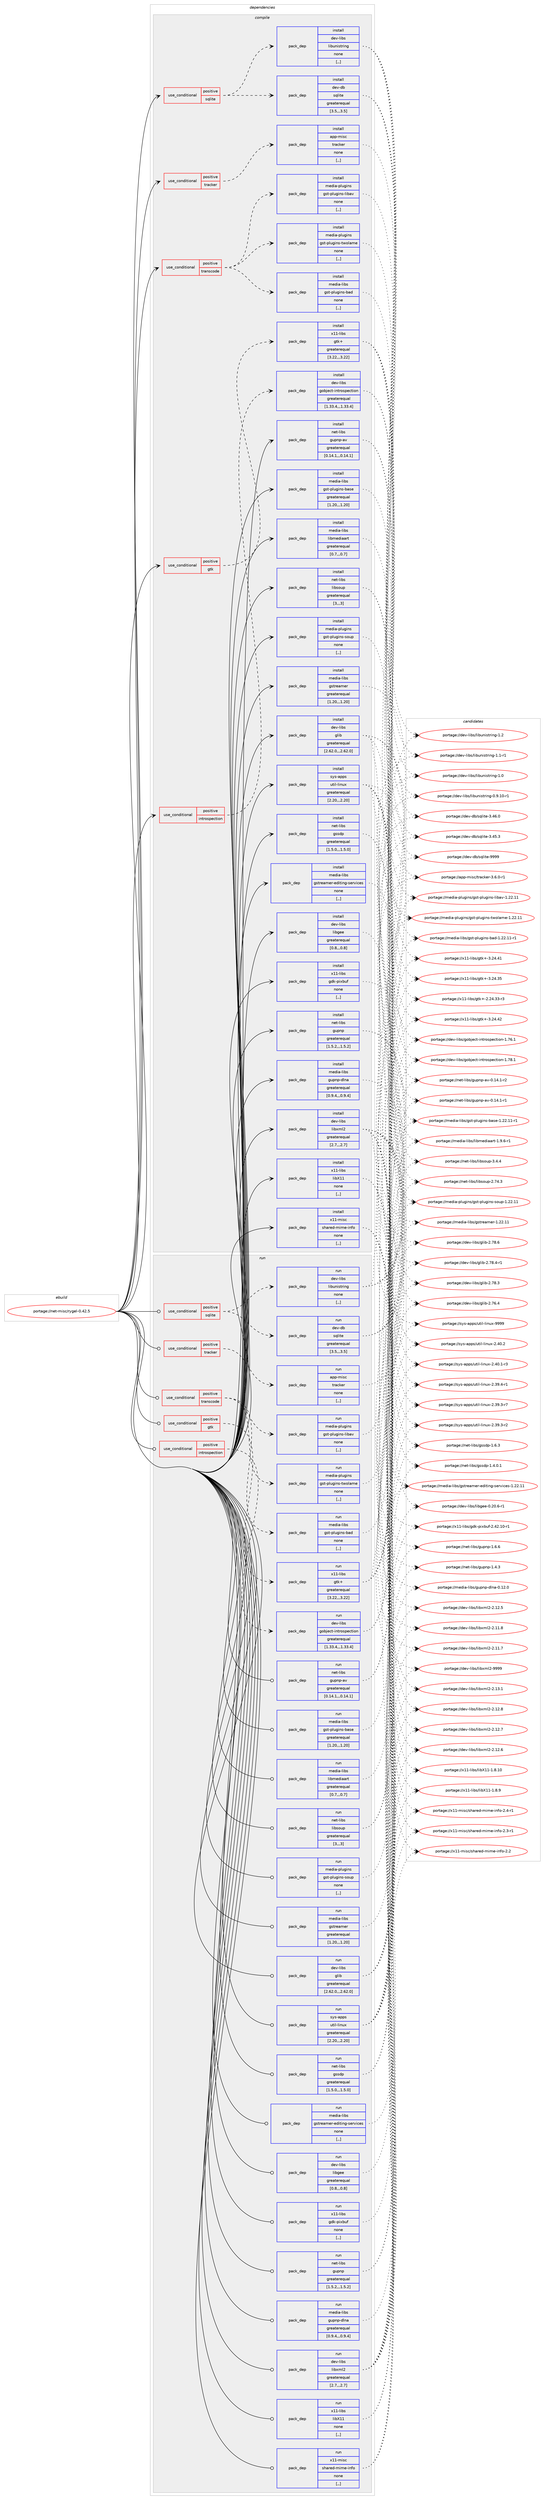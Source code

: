 digraph prolog {

# *************
# Graph options
# *************

newrank=true;
concentrate=true;
compound=true;
graph [rankdir=LR,fontname=Helvetica,fontsize=10,ranksep=1.5];#, ranksep=2.5, nodesep=0.2];
edge  [arrowhead=vee];
node  [fontname=Helvetica,fontsize=10];

# **********
# The ebuild
# **********

subgraph cluster_leftcol {
color=gray;
label=<<i>ebuild</i>>;
id [label="portage://net-misc/rygel-0.42.5", color=red, width=4, href="../net-misc/rygel-0.42.5.svg"];
}

# ****************
# The dependencies
# ****************

subgraph cluster_midcol {
color=gray;
label=<<i>dependencies</i>>;
subgraph cluster_compile {
fillcolor="#eeeeee";
style=filled;
label=<<i>compile</i>>;
subgraph cond98912 {
dependency375110 [label=<<TABLE BORDER="0" CELLBORDER="1" CELLSPACING="0" CELLPADDING="4"><TR><TD ROWSPAN="3" CELLPADDING="10">use_conditional</TD></TR><TR><TD>positive</TD></TR><TR><TD>gtk</TD></TR></TABLE>>, shape=none, color=red];
subgraph pack273506 {
dependency375111 [label=<<TABLE BORDER="0" CELLBORDER="1" CELLSPACING="0" CELLPADDING="4" WIDTH="220"><TR><TD ROWSPAN="6" CELLPADDING="30">pack_dep</TD></TR><TR><TD WIDTH="110">install</TD></TR><TR><TD>x11-libs</TD></TR><TR><TD>gtk+</TD></TR><TR><TD>greaterequal</TD></TR><TR><TD>[3.22,,,3.22]</TD></TR></TABLE>>, shape=none, color=blue];
}
dependency375110:e -> dependency375111:w [weight=20,style="dashed",arrowhead="vee"];
}
id:e -> dependency375110:w [weight=20,style="solid",arrowhead="vee"];
subgraph cond98913 {
dependency375112 [label=<<TABLE BORDER="0" CELLBORDER="1" CELLSPACING="0" CELLPADDING="4"><TR><TD ROWSPAN="3" CELLPADDING="10">use_conditional</TD></TR><TR><TD>positive</TD></TR><TR><TD>introspection</TD></TR></TABLE>>, shape=none, color=red];
subgraph pack273507 {
dependency375113 [label=<<TABLE BORDER="0" CELLBORDER="1" CELLSPACING="0" CELLPADDING="4" WIDTH="220"><TR><TD ROWSPAN="6" CELLPADDING="30">pack_dep</TD></TR><TR><TD WIDTH="110">install</TD></TR><TR><TD>dev-libs</TD></TR><TR><TD>gobject-introspection</TD></TR><TR><TD>greaterequal</TD></TR><TR><TD>[1.33.4,,,1.33.4]</TD></TR></TABLE>>, shape=none, color=blue];
}
dependency375112:e -> dependency375113:w [weight=20,style="dashed",arrowhead="vee"];
}
id:e -> dependency375112:w [weight=20,style="solid",arrowhead="vee"];
subgraph cond98914 {
dependency375114 [label=<<TABLE BORDER="0" CELLBORDER="1" CELLSPACING="0" CELLPADDING="4"><TR><TD ROWSPAN="3" CELLPADDING="10">use_conditional</TD></TR><TR><TD>positive</TD></TR><TR><TD>sqlite</TD></TR></TABLE>>, shape=none, color=red];
subgraph pack273508 {
dependency375115 [label=<<TABLE BORDER="0" CELLBORDER="1" CELLSPACING="0" CELLPADDING="4" WIDTH="220"><TR><TD ROWSPAN="6" CELLPADDING="30">pack_dep</TD></TR><TR><TD WIDTH="110">install</TD></TR><TR><TD>dev-db</TD></TR><TR><TD>sqlite</TD></TR><TR><TD>greaterequal</TD></TR><TR><TD>[3.5,,,3.5]</TD></TR></TABLE>>, shape=none, color=blue];
}
dependency375114:e -> dependency375115:w [weight=20,style="dashed",arrowhead="vee"];
subgraph pack273509 {
dependency375116 [label=<<TABLE BORDER="0" CELLBORDER="1" CELLSPACING="0" CELLPADDING="4" WIDTH="220"><TR><TD ROWSPAN="6" CELLPADDING="30">pack_dep</TD></TR><TR><TD WIDTH="110">install</TD></TR><TR><TD>dev-libs</TD></TR><TR><TD>libunistring</TD></TR><TR><TD>none</TD></TR><TR><TD>[,,]</TD></TR></TABLE>>, shape=none, color=blue];
}
dependency375114:e -> dependency375116:w [weight=20,style="dashed",arrowhead="vee"];
}
id:e -> dependency375114:w [weight=20,style="solid",arrowhead="vee"];
subgraph cond98915 {
dependency375117 [label=<<TABLE BORDER="0" CELLBORDER="1" CELLSPACING="0" CELLPADDING="4"><TR><TD ROWSPAN="3" CELLPADDING="10">use_conditional</TD></TR><TR><TD>positive</TD></TR><TR><TD>tracker</TD></TR></TABLE>>, shape=none, color=red];
subgraph pack273510 {
dependency375118 [label=<<TABLE BORDER="0" CELLBORDER="1" CELLSPACING="0" CELLPADDING="4" WIDTH="220"><TR><TD ROWSPAN="6" CELLPADDING="30">pack_dep</TD></TR><TR><TD WIDTH="110">install</TD></TR><TR><TD>app-misc</TD></TR><TR><TD>tracker</TD></TR><TR><TD>none</TD></TR><TR><TD>[,,]</TD></TR></TABLE>>, shape=none, color=blue];
}
dependency375117:e -> dependency375118:w [weight=20,style="dashed",arrowhead="vee"];
}
id:e -> dependency375117:w [weight=20,style="solid",arrowhead="vee"];
subgraph cond98916 {
dependency375119 [label=<<TABLE BORDER="0" CELLBORDER="1" CELLSPACING="0" CELLPADDING="4"><TR><TD ROWSPAN="3" CELLPADDING="10">use_conditional</TD></TR><TR><TD>positive</TD></TR><TR><TD>transcode</TD></TR></TABLE>>, shape=none, color=red];
subgraph pack273511 {
dependency375120 [label=<<TABLE BORDER="0" CELLBORDER="1" CELLSPACING="0" CELLPADDING="4" WIDTH="220"><TR><TD ROWSPAN="6" CELLPADDING="30">pack_dep</TD></TR><TR><TD WIDTH="110">install</TD></TR><TR><TD>media-libs</TD></TR><TR><TD>gst-plugins-bad</TD></TR><TR><TD>none</TD></TR><TR><TD>[,,]</TD></TR></TABLE>>, shape=none, color=blue];
}
dependency375119:e -> dependency375120:w [weight=20,style="dashed",arrowhead="vee"];
subgraph pack273512 {
dependency375121 [label=<<TABLE BORDER="0" CELLBORDER="1" CELLSPACING="0" CELLPADDING="4" WIDTH="220"><TR><TD ROWSPAN="6" CELLPADDING="30">pack_dep</TD></TR><TR><TD WIDTH="110">install</TD></TR><TR><TD>media-plugins</TD></TR><TR><TD>gst-plugins-twolame</TD></TR><TR><TD>none</TD></TR><TR><TD>[,,]</TD></TR></TABLE>>, shape=none, color=blue];
}
dependency375119:e -> dependency375121:w [weight=20,style="dashed",arrowhead="vee"];
subgraph pack273513 {
dependency375122 [label=<<TABLE BORDER="0" CELLBORDER="1" CELLSPACING="0" CELLPADDING="4" WIDTH="220"><TR><TD ROWSPAN="6" CELLPADDING="30">pack_dep</TD></TR><TR><TD WIDTH="110">install</TD></TR><TR><TD>media-plugins</TD></TR><TR><TD>gst-plugins-libav</TD></TR><TR><TD>none</TD></TR><TR><TD>[,,]</TD></TR></TABLE>>, shape=none, color=blue];
}
dependency375119:e -> dependency375122:w [weight=20,style="dashed",arrowhead="vee"];
}
id:e -> dependency375119:w [weight=20,style="solid",arrowhead="vee"];
subgraph pack273514 {
dependency375123 [label=<<TABLE BORDER="0" CELLBORDER="1" CELLSPACING="0" CELLPADDING="4" WIDTH="220"><TR><TD ROWSPAN="6" CELLPADDING="30">pack_dep</TD></TR><TR><TD WIDTH="110">install</TD></TR><TR><TD>dev-libs</TD></TR><TR><TD>glib</TD></TR><TR><TD>greaterequal</TD></TR><TR><TD>[2.62.0,,,2.62.0]</TD></TR></TABLE>>, shape=none, color=blue];
}
id:e -> dependency375123:w [weight=20,style="solid",arrowhead="vee"];
subgraph pack273515 {
dependency375124 [label=<<TABLE BORDER="0" CELLBORDER="1" CELLSPACING="0" CELLPADDING="4" WIDTH="220"><TR><TD ROWSPAN="6" CELLPADDING="30">pack_dep</TD></TR><TR><TD WIDTH="110">install</TD></TR><TR><TD>dev-libs</TD></TR><TR><TD>libgee</TD></TR><TR><TD>greaterequal</TD></TR><TR><TD>[0.8,,,0.8]</TD></TR></TABLE>>, shape=none, color=blue];
}
id:e -> dependency375124:w [weight=20,style="solid",arrowhead="vee"];
subgraph pack273516 {
dependency375125 [label=<<TABLE BORDER="0" CELLBORDER="1" CELLSPACING="0" CELLPADDING="4" WIDTH="220"><TR><TD ROWSPAN="6" CELLPADDING="30">pack_dep</TD></TR><TR><TD WIDTH="110">install</TD></TR><TR><TD>dev-libs</TD></TR><TR><TD>libxml2</TD></TR><TR><TD>greaterequal</TD></TR><TR><TD>[2.7,,,2.7]</TD></TR></TABLE>>, shape=none, color=blue];
}
id:e -> dependency375125:w [weight=20,style="solid",arrowhead="vee"];
subgraph pack273517 {
dependency375126 [label=<<TABLE BORDER="0" CELLBORDER="1" CELLSPACING="0" CELLPADDING="4" WIDTH="220"><TR><TD ROWSPAN="6" CELLPADDING="30">pack_dep</TD></TR><TR><TD WIDTH="110">install</TD></TR><TR><TD>media-libs</TD></TR><TR><TD>gst-plugins-base</TD></TR><TR><TD>greaterequal</TD></TR><TR><TD>[1.20,,,1.20]</TD></TR></TABLE>>, shape=none, color=blue];
}
id:e -> dependency375126:w [weight=20,style="solid",arrowhead="vee"];
subgraph pack273518 {
dependency375127 [label=<<TABLE BORDER="0" CELLBORDER="1" CELLSPACING="0" CELLPADDING="4" WIDTH="220"><TR><TD ROWSPAN="6" CELLPADDING="30">pack_dep</TD></TR><TR><TD WIDTH="110">install</TD></TR><TR><TD>media-libs</TD></TR><TR><TD>gstreamer</TD></TR><TR><TD>greaterequal</TD></TR><TR><TD>[1.20,,,1.20]</TD></TR></TABLE>>, shape=none, color=blue];
}
id:e -> dependency375127:w [weight=20,style="solid",arrowhead="vee"];
subgraph pack273519 {
dependency375128 [label=<<TABLE BORDER="0" CELLBORDER="1" CELLSPACING="0" CELLPADDING="4" WIDTH="220"><TR><TD ROWSPAN="6" CELLPADDING="30">pack_dep</TD></TR><TR><TD WIDTH="110">install</TD></TR><TR><TD>media-libs</TD></TR><TR><TD>gstreamer-editing-services</TD></TR><TR><TD>none</TD></TR><TR><TD>[,,]</TD></TR></TABLE>>, shape=none, color=blue];
}
id:e -> dependency375128:w [weight=20,style="solid",arrowhead="vee"];
subgraph pack273520 {
dependency375129 [label=<<TABLE BORDER="0" CELLBORDER="1" CELLSPACING="0" CELLPADDING="4" WIDTH="220"><TR><TD ROWSPAN="6" CELLPADDING="30">pack_dep</TD></TR><TR><TD WIDTH="110">install</TD></TR><TR><TD>media-libs</TD></TR><TR><TD>gupnp-dlna</TD></TR><TR><TD>greaterequal</TD></TR><TR><TD>[0.9.4,,,0.9.4]</TD></TR></TABLE>>, shape=none, color=blue];
}
id:e -> dependency375129:w [weight=20,style="solid",arrowhead="vee"];
subgraph pack273521 {
dependency375130 [label=<<TABLE BORDER="0" CELLBORDER="1" CELLSPACING="0" CELLPADDING="4" WIDTH="220"><TR><TD ROWSPAN="6" CELLPADDING="30">pack_dep</TD></TR><TR><TD WIDTH="110">install</TD></TR><TR><TD>media-libs</TD></TR><TR><TD>libmediaart</TD></TR><TR><TD>greaterequal</TD></TR><TR><TD>[0.7,,,0.7]</TD></TR></TABLE>>, shape=none, color=blue];
}
id:e -> dependency375130:w [weight=20,style="solid",arrowhead="vee"];
subgraph pack273522 {
dependency375131 [label=<<TABLE BORDER="0" CELLBORDER="1" CELLSPACING="0" CELLPADDING="4" WIDTH="220"><TR><TD ROWSPAN="6" CELLPADDING="30">pack_dep</TD></TR><TR><TD WIDTH="110">install</TD></TR><TR><TD>media-plugins</TD></TR><TR><TD>gst-plugins-soup</TD></TR><TR><TD>none</TD></TR><TR><TD>[,,]</TD></TR></TABLE>>, shape=none, color=blue];
}
id:e -> dependency375131:w [weight=20,style="solid",arrowhead="vee"];
subgraph pack273523 {
dependency375132 [label=<<TABLE BORDER="0" CELLBORDER="1" CELLSPACING="0" CELLPADDING="4" WIDTH="220"><TR><TD ROWSPAN="6" CELLPADDING="30">pack_dep</TD></TR><TR><TD WIDTH="110">install</TD></TR><TR><TD>net-libs</TD></TR><TR><TD>gssdp</TD></TR><TR><TD>greaterequal</TD></TR><TR><TD>[1.5.0,,,1.5.0]</TD></TR></TABLE>>, shape=none, color=blue];
}
id:e -> dependency375132:w [weight=20,style="solid",arrowhead="vee"];
subgraph pack273524 {
dependency375133 [label=<<TABLE BORDER="0" CELLBORDER="1" CELLSPACING="0" CELLPADDING="4" WIDTH="220"><TR><TD ROWSPAN="6" CELLPADDING="30">pack_dep</TD></TR><TR><TD WIDTH="110">install</TD></TR><TR><TD>net-libs</TD></TR><TR><TD>gupnp</TD></TR><TR><TD>greaterequal</TD></TR><TR><TD>[1.5.2,,,1.5.2]</TD></TR></TABLE>>, shape=none, color=blue];
}
id:e -> dependency375133:w [weight=20,style="solid",arrowhead="vee"];
subgraph pack273525 {
dependency375134 [label=<<TABLE BORDER="0" CELLBORDER="1" CELLSPACING="0" CELLPADDING="4" WIDTH="220"><TR><TD ROWSPAN="6" CELLPADDING="30">pack_dep</TD></TR><TR><TD WIDTH="110">install</TD></TR><TR><TD>net-libs</TD></TR><TR><TD>gupnp-av</TD></TR><TR><TD>greaterequal</TD></TR><TR><TD>[0.14.1,,,0.14.1]</TD></TR></TABLE>>, shape=none, color=blue];
}
id:e -> dependency375134:w [weight=20,style="solid",arrowhead="vee"];
subgraph pack273526 {
dependency375135 [label=<<TABLE BORDER="0" CELLBORDER="1" CELLSPACING="0" CELLPADDING="4" WIDTH="220"><TR><TD ROWSPAN="6" CELLPADDING="30">pack_dep</TD></TR><TR><TD WIDTH="110">install</TD></TR><TR><TD>net-libs</TD></TR><TR><TD>libsoup</TD></TR><TR><TD>greaterequal</TD></TR><TR><TD>[3,,,3]</TD></TR></TABLE>>, shape=none, color=blue];
}
id:e -> dependency375135:w [weight=20,style="solid",arrowhead="vee"];
subgraph pack273527 {
dependency375136 [label=<<TABLE BORDER="0" CELLBORDER="1" CELLSPACING="0" CELLPADDING="4" WIDTH="220"><TR><TD ROWSPAN="6" CELLPADDING="30">pack_dep</TD></TR><TR><TD WIDTH="110">install</TD></TR><TR><TD>sys-apps</TD></TR><TR><TD>util-linux</TD></TR><TR><TD>greaterequal</TD></TR><TR><TD>[2.20,,,2.20]</TD></TR></TABLE>>, shape=none, color=blue];
}
id:e -> dependency375136:w [weight=20,style="solid",arrowhead="vee"];
subgraph pack273528 {
dependency375137 [label=<<TABLE BORDER="0" CELLBORDER="1" CELLSPACING="0" CELLPADDING="4" WIDTH="220"><TR><TD ROWSPAN="6" CELLPADDING="30">pack_dep</TD></TR><TR><TD WIDTH="110">install</TD></TR><TR><TD>x11-libs</TD></TR><TR><TD>gdk-pixbuf</TD></TR><TR><TD>none</TD></TR><TR><TD>[,,]</TD></TR></TABLE>>, shape=none, color=blue];
}
id:e -> dependency375137:w [weight=20,style="solid",arrowhead="vee"];
subgraph pack273529 {
dependency375138 [label=<<TABLE BORDER="0" CELLBORDER="1" CELLSPACING="0" CELLPADDING="4" WIDTH="220"><TR><TD ROWSPAN="6" CELLPADDING="30">pack_dep</TD></TR><TR><TD WIDTH="110">install</TD></TR><TR><TD>x11-libs</TD></TR><TR><TD>libX11</TD></TR><TR><TD>none</TD></TR><TR><TD>[,,]</TD></TR></TABLE>>, shape=none, color=blue];
}
id:e -> dependency375138:w [weight=20,style="solid",arrowhead="vee"];
subgraph pack273530 {
dependency375139 [label=<<TABLE BORDER="0" CELLBORDER="1" CELLSPACING="0" CELLPADDING="4" WIDTH="220"><TR><TD ROWSPAN="6" CELLPADDING="30">pack_dep</TD></TR><TR><TD WIDTH="110">install</TD></TR><TR><TD>x11-misc</TD></TR><TR><TD>shared-mime-info</TD></TR><TR><TD>none</TD></TR><TR><TD>[,,]</TD></TR></TABLE>>, shape=none, color=blue];
}
id:e -> dependency375139:w [weight=20,style="solid",arrowhead="vee"];
}
subgraph cluster_compileandrun {
fillcolor="#eeeeee";
style=filled;
label=<<i>compile and run</i>>;
}
subgraph cluster_run {
fillcolor="#eeeeee";
style=filled;
label=<<i>run</i>>;
subgraph cond98917 {
dependency375140 [label=<<TABLE BORDER="0" CELLBORDER="1" CELLSPACING="0" CELLPADDING="4"><TR><TD ROWSPAN="3" CELLPADDING="10">use_conditional</TD></TR><TR><TD>positive</TD></TR><TR><TD>gtk</TD></TR></TABLE>>, shape=none, color=red];
subgraph pack273531 {
dependency375141 [label=<<TABLE BORDER="0" CELLBORDER="1" CELLSPACING="0" CELLPADDING="4" WIDTH="220"><TR><TD ROWSPAN="6" CELLPADDING="30">pack_dep</TD></TR><TR><TD WIDTH="110">run</TD></TR><TR><TD>x11-libs</TD></TR><TR><TD>gtk+</TD></TR><TR><TD>greaterequal</TD></TR><TR><TD>[3.22,,,3.22]</TD></TR></TABLE>>, shape=none, color=blue];
}
dependency375140:e -> dependency375141:w [weight=20,style="dashed",arrowhead="vee"];
}
id:e -> dependency375140:w [weight=20,style="solid",arrowhead="odot"];
subgraph cond98918 {
dependency375142 [label=<<TABLE BORDER="0" CELLBORDER="1" CELLSPACING="0" CELLPADDING="4"><TR><TD ROWSPAN="3" CELLPADDING="10">use_conditional</TD></TR><TR><TD>positive</TD></TR><TR><TD>introspection</TD></TR></TABLE>>, shape=none, color=red];
subgraph pack273532 {
dependency375143 [label=<<TABLE BORDER="0" CELLBORDER="1" CELLSPACING="0" CELLPADDING="4" WIDTH="220"><TR><TD ROWSPAN="6" CELLPADDING="30">pack_dep</TD></TR><TR><TD WIDTH="110">run</TD></TR><TR><TD>dev-libs</TD></TR><TR><TD>gobject-introspection</TD></TR><TR><TD>greaterequal</TD></TR><TR><TD>[1.33.4,,,1.33.4]</TD></TR></TABLE>>, shape=none, color=blue];
}
dependency375142:e -> dependency375143:w [weight=20,style="dashed",arrowhead="vee"];
}
id:e -> dependency375142:w [weight=20,style="solid",arrowhead="odot"];
subgraph cond98919 {
dependency375144 [label=<<TABLE BORDER="0" CELLBORDER="1" CELLSPACING="0" CELLPADDING="4"><TR><TD ROWSPAN="3" CELLPADDING="10">use_conditional</TD></TR><TR><TD>positive</TD></TR><TR><TD>sqlite</TD></TR></TABLE>>, shape=none, color=red];
subgraph pack273533 {
dependency375145 [label=<<TABLE BORDER="0" CELLBORDER="1" CELLSPACING="0" CELLPADDING="4" WIDTH="220"><TR><TD ROWSPAN="6" CELLPADDING="30">pack_dep</TD></TR><TR><TD WIDTH="110">run</TD></TR><TR><TD>dev-db</TD></TR><TR><TD>sqlite</TD></TR><TR><TD>greaterequal</TD></TR><TR><TD>[3.5,,,3.5]</TD></TR></TABLE>>, shape=none, color=blue];
}
dependency375144:e -> dependency375145:w [weight=20,style="dashed",arrowhead="vee"];
subgraph pack273534 {
dependency375146 [label=<<TABLE BORDER="0" CELLBORDER="1" CELLSPACING="0" CELLPADDING="4" WIDTH="220"><TR><TD ROWSPAN="6" CELLPADDING="30">pack_dep</TD></TR><TR><TD WIDTH="110">run</TD></TR><TR><TD>dev-libs</TD></TR><TR><TD>libunistring</TD></TR><TR><TD>none</TD></TR><TR><TD>[,,]</TD></TR></TABLE>>, shape=none, color=blue];
}
dependency375144:e -> dependency375146:w [weight=20,style="dashed",arrowhead="vee"];
}
id:e -> dependency375144:w [weight=20,style="solid",arrowhead="odot"];
subgraph cond98920 {
dependency375147 [label=<<TABLE BORDER="0" CELLBORDER="1" CELLSPACING="0" CELLPADDING="4"><TR><TD ROWSPAN="3" CELLPADDING="10">use_conditional</TD></TR><TR><TD>positive</TD></TR><TR><TD>tracker</TD></TR></TABLE>>, shape=none, color=red];
subgraph pack273535 {
dependency375148 [label=<<TABLE BORDER="0" CELLBORDER="1" CELLSPACING="0" CELLPADDING="4" WIDTH="220"><TR><TD ROWSPAN="6" CELLPADDING="30">pack_dep</TD></TR><TR><TD WIDTH="110">run</TD></TR><TR><TD>app-misc</TD></TR><TR><TD>tracker</TD></TR><TR><TD>none</TD></TR><TR><TD>[,,]</TD></TR></TABLE>>, shape=none, color=blue];
}
dependency375147:e -> dependency375148:w [weight=20,style="dashed",arrowhead="vee"];
}
id:e -> dependency375147:w [weight=20,style="solid",arrowhead="odot"];
subgraph cond98921 {
dependency375149 [label=<<TABLE BORDER="0" CELLBORDER="1" CELLSPACING="0" CELLPADDING="4"><TR><TD ROWSPAN="3" CELLPADDING="10">use_conditional</TD></TR><TR><TD>positive</TD></TR><TR><TD>transcode</TD></TR></TABLE>>, shape=none, color=red];
subgraph pack273536 {
dependency375150 [label=<<TABLE BORDER="0" CELLBORDER="1" CELLSPACING="0" CELLPADDING="4" WIDTH="220"><TR><TD ROWSPAN="6" CELLPADDING="30">pack_dep</TD></TR><TR><TD WIDTH="110">run</TD></TR><TR><TD>media-libs</TD></TR><TR><TD>gst-plugins-bad</TD></TR><TR><TD>none</TD></TR><TR><TD>[,,]</TD></TR></TABLE>>, shape=none, color=blue];
}
dependency375149:e -> dependency375150:w [weight=20,style="dashed",arrowhead="vee"];
subgraph pack273537 {
dependency375151 [label=<<TABLE BORDER="0" CELLBORDER="1" CELLSPACING="0" CELLPADDING="4" WIDTH="220"><TR><TD ROWSPAN="6" CELLPADDING="30">pack_dep</TD></TR><TR><TD WIDTH="110">run</TD></TR><TR><TD>media-plugins</TD></TR><TR><TD>gst-plugins-twolame</TD></TR><TR><TD>none</TD></TR><TR><TD>[,,]</TD></TR></TABLE>>, shape=none, color=blue];
}
dependency375149:e -> dependency375151:w [weight=20,style="dashed",arrowhead="vee"];
subgraph pack273538 {
dependency375152 [label=<<TABLE BORDER="0" CELLBORDER="1" CELLSPACING="0" CELLPADDING="4" WIDTH="220"><TR><TD ROWSPAN="6" CELLPADDING="30">pack_dep</TD></TR><TR><TD WIDTH="110">run</TD></TR><TR><TD>media-plugins</TD></TR><TR><TD>gst-plugins-libav</TD></TR><TR><TD>none</TD></TR><TR><TD>[,,]</TD></TR></TABLE>>, shape=none, color=blue];
}
dependency375149:e -> dependency375152:w [weight=20,style="dashed",arrowhead="vee"];
}
id:e -> dependency375149:w [weight=20,style="solid",arrowhead="odot"];
subgraph pack273539 {
dependency375153 [label=<<TABLE BORDER="0" CELLBORDER="1" CELLSPACING="0" CELLPADDING="4" WIDTH="220"><TR><TD ROWSPAN="6" CELLPADDING="30">pack_dep</TD></TR><TR><TD WIDTH="110">run</TD></TR><TR><TD>dev-libs</TD></TR><TR><TD>glib</TD></TR><TR><TD>greaterequal</TD></TR><TR><TD>[2.62.0,,,2.62.0]</TD></TR></TABLE>>, shape=none, color=blue];
}
id:e -> dependency375153:w [weight=20,style="solid",arrowhead="odot"];
subgraph pack273540 {
dependency375154 [label=<<TABLE BORDER="0" CELLBORDER="1" CELLSPACING="0" CELLPADDING="4" WIDTH="220"><TR><TD ROWSPAN="6" CELLPADDING="30">pack_dep</TD></TR><TR><TD WIDTH="110">run</TD></TR><TR><TD>dev-libs</TD></TR><TR><TD>libgee</TD></TR><TR><TD>greaterequal</TD></TR><TR><TD>[0.8,,,0.8]</TD></TR></TABLE>>, shape=none, color=blue];
}
id:e -> dependency375154:w [weight=20,style="solid",arrowhead="odot"];
subgraph pack273541 {
dependency375155 [label=<<TABLE BORDER="0" CELLBORDER="1" CELLSPACING="0" CELLPADDING="4" WIDTH="220"><TR><TD ROWSPAN="6" CELLPADDING="30">pack_dep</TD></TR><TR><TD WIDTH="110">run</TD></TR><TR><TD>dev-libs</TD></TR><TR><TD>libxml2</TD></TR><TR><TD>greaterequal</TD></TR><TR><TD>[2.7,,,2.7]</TD></TR></TABLE>>, shape=none, color=blue];
}
id:e -> dependency375155:w [weight=20,style="solid",arrowhead="odot"];
subgraph pack273542 {
dependency375156 [label=<<TABLE BORDER="0" CELLBORDER="1" CELLSPACING="0" CELLPADDING="4" WIDTH="220"><TR><TD ROWSPAN="6" CELLPADDING="30">pack_dep</TD></TR><TR><TD WIDTH="110">run</TD></TR><TR><TD>media-libs</TD></TR><TR><TD>gst-plugins-base</TD></TR><TR><TD>greaterequal</TD></TR><TR><TD>[1.20,,,1.20]</TD></TR></TABLE>>, shape=none, color=blue];
}
id:e -> dependency375156:w [weight=20,style="solid",arrowhead="odot"];
subgraph pack273543 {
dependency375157 [label=<<TABLE BORDER="0" CELLBORDER="1" CELLSPACING="0" CELLPADDING="4" WIDTH="220"><TR><TD ROWSPAN="6" CELLPADDING="30">pack_dep</TD></TR><TR><TD WIDTH="110">run</TD></TR><TR><TD>media-libs</TD></TR><TR><TD>gstreamer</TD></TR><TR><TD>greaterequal</TD></TR><TR><TD>[1.20,,,1.20]</TD></TR></TABLE>>, shape=none, color=blue];
}
id:e -> dependency375157:w [weight=20,style="solid",arrowhead="odot"];
subgraph pack273544 {
dependency375158 [label=<<TABLE BORDER="0" CELLBORDER="1" CELLSPACING="0" CELLPADDING="4" WIDTH="220"><TR><TD ROWSPAN="6" CELLPADDING="30">pack_dep</TD></TR><TR><TD WIDTH="110">run</TD></TR><TR><TD>media-libs</TD></TR><TR><TD>gstreamer-editing-services</TD></TR><TR><TD>none</TD></TR><TR><TD>[,,]</TD></TR></TABLE>>, shape=none, color=blue];
}
id:e -> dependency375158:w [weight=20,style="solid",arrowhead="odot"];
subgraph pack273545 {
dependency375159 [label=<<TABLE BORDER="0" CELLBORDER="1" CELLSPACING="0" CELLPADDING="4" WIDTH="220"><TR><TD ROWSPAN="6" CELLPADDING="30">pack_dep</TD></TR><TR><TD WIDTH="110">run</TD></TR><TR><TD>media-libs</TD></TR><TR><TD>gupnp-dlna</TD></TR><TR><TD>greaterequal</TD></TR><TR><TD>[0.9.4,,,0.9.4]</TD></TR></TABLE>>, shape=none, color=blue];
}
id:e -> dependency375159:w [weight=20,style="solid",arrowhead="odot"];
subgraph pack273546 {
dependency375160 [label=<<TABLE BORDER="0" CELLBORDER="1" CELLSPACING="0" CELLPADDING="4" WIDTH="220"><TR><TD ROWSPAN="6" CELLPADDING="30">pack_dep</TD></TR><TR><TD WIDTH="110">run</TD></TR><TR><TD>media-libs</TD></TR><TR><TD>libmediaart</TD></TR><TR><TD>greaterequal</TD></TR><TR><TD>[0.7,,,0.7]</TD></TR></TABLE>>, shape=none, color=blue];
}
id:e -> dependency375160:w [weight=20,style="solid",arrowhead="odot"];
subgraph pack273547 {
dependency375161 [label=<<TABLE BORDER="0" CELLBORDER="1" CELLSPACING="0" CELLPADDING="4" WIDTH="220"><TR><TD ROWSPAN="6" CELLPADDING="30">pack_dep</TD></TR><TR><TD WIDTH="110">run</TD></TR><TR><TD>media-plugins</TD></TR><TR><TD>gst-plugins-soup</TD></TR><TR><TD>none</TD></TR><TR><TD>[,,]</TD></TR></TABLE>>, shape=none, color=blue];
}
id:e -> dependency375161:w [weight=20,style="solid",arrowhead="odot"];
subgraph pack273548 {
dependency375162 [label=<<TABLE BORDER="0" CELLBORDER="1" CELLSPACING="0" CELLPADDING="4" WIDTH="220"><TR><TD ROWSPAN="6" CELLPADDING="30">pack_dep</TD></TR><TR><TD WIDTH="110">run</TD></TR><TR><TD>net-libs</TD></TR><TR><TD>gssdp</TD></TR><TR><TD>greaterequal</TD></TR><TR><TD>[1.5.0,,,1.5.0]</TD></TR></TABLE>>, shape=none, color=blue];
}
id:e -> dependency375162:w [weight=20,style="solid",arrowhead="odot"];
subgraph pack273549 {
dependency375163 [label=<<TABLE BORDER="0" CELLBORDER="1" CELLSPACING="0" CELLPADDING="4" WIDTH="220"><TR><TD ROWSPAN="6" CELLPADDING="30">pack_dep</TD></TR><TR><TD WIDTH="110">run</TD></TR><TR><TD>net-libs</TD></TR><TR><TD>gupnp</TD></TR><TR><TD>greaterequal</TD></TR><TR><TD>[1.5.2,,,1.5.2]</TD></TR></TABLE>>, shape=none, color=blue];
}
id:e -> dependency375163:w [weight=20,style="solid",arrowhead="odot"];
subgraph pack273550 {
dependency375164 [label=<<TABLE BORDER="0" CELLBORDER="1" CELLSPACING="0" CELLPADDING="4" WIDTH="220"><TR><TD ROWSPAN="6" CELLPADDING="30">pack_dep</TD></TR><TR><TD WIDTH="110">run</TD></TR><TR><TD>net-libs</TD></TR><TR><TD>gupnp-av</TD></TR><TR><TD>greaterequal</TD></TR><TR><TD>[0.14.1,,,0.14.1]</TD></TR></TABLE>>, shape=none, color=blue];
}
id:e -> dependency375164:w [weight=20,style="solid",arrowhead="odot"];
subgraph pack273551 {
dependency375165 [label=<<TABLE BORDER="0" CELLBORDER="1" CELLSPACING="0" CELLPADDING="4" WIDTH="220"><TR><TD ROWSPAN="6" CELLPADDING="30">pack_dep</TD></TR><TR><TD WIDTH="110">run</TD></TR><TR><TD>net-libs</TD></TR><TR><TD>libsoup</TD></TR><TR><TD>greaterequal</TD></TR><TR><TD>[3,,,3]</TD></TR></TABLE>>, shape=none, color=blue];
}
id:e -> dependency375165:w [weight=20,style="solid",arrowhead="odot"];
subgraph pack273552 {
dependency375166 [label=<<TABLE BORDER="0" CELLBORDER="1" CELLSPACING="0" CELLPADDING="4" WIDTH="220"><TR><TD ROWSPAN="6" CELLPADDING="30">pack_dep</TD></TR><TR><TD WIDTH="110">run</TD></TR><TR><TD>sys-apps</TD></TR><TR><TD>util-linux</TD></TR><TR><TD>greaterequal</TD></TR><TR><TD>[2.20,,,2.20]</TD></TR></TABLE>>, shape=none, color=blue];
}
id:e -> dependency375166:w [weight=20,style="solid",arrowhead="odot"];
subgraph pack273553 {
dependency375167 [label=<<TABLE BORDER="0" CELLBORDER="1" CELLSPACING="0" CELLPADDING="4" WIDTH="220"><TR><TD ROWSPAN="6" CELLPADDING="30">pack_dep</TD></TR><TR><TD WIDTH="110">run</TD></TR><TR><TD>x11-libs</TD></TR><TR><TD>gdk-pixbuf</TD></TR><TR><TD>none</TD></TR><TR><TD>[,,]</TD></TR></TABLE>>, shape=none, color=blue];
}
id:e -> dependency375167:w [weight=20,style="solid",arrowhead="odot"];
subgraph pack273554 {
dependency375168 [label=<<TABLE BORDER="0" CELLBORDER="1" CELLSPACING="0" CELLPADDING="4" WIDTH="220"><TR><TD ROWSPAN="6" CELLPADDING="30">pack_dep</TD></TR><TR><TD WIDTH="110">run</TD></TR><TR><TD>x11-libs</TD></TR><TR><TD>libX11</TD></TR><TR><TD>none</TD></TR><TR><TD>[,,]</TD></TR></TABLE>>, shape=none, color=blue];
}
id:e -> dependency375168:w [weight=20,style="solid",arrowhead="odot"];
subgraph pack273555 {
dependency375169 [label=<<TABLE BORDER="0" CELLBORDER="1" CELLSPACING="0" CELLPADDING="4" WIDTH="220"><TR><TD ROWSPAN="6" CELLPADDING="30">pack_dep</TD></TR><TR><TD WIDTH="110">run</TD></TR><TR><TD>x11-misc</TD></TR><TR><TD>shared-mime-info</TD></TR><TR><TD>none</TD></TR><TR><TD>[,,]</TD></TR></TABLE>>, shape=none, color=blue];
}
id:e -> dependency375169:w [weight=20,style="solid",arrowhead="odot"];
}
}

# **************
# The candidates
# **************

subgraph cluster_choices {
rank=same;
color=gray;
label=<<i>candidates</i>>;

subgraph choice273506 {
color=black;
nodesep=1;
choice1204949451081059811547103116107434551465052465250 [label="portage://x11-libs/gtk+-3.24.42", color=red, width=4,href="../x11-libs/gtk+-3.24.42.svg"];
choice1204949451081059811547103116107434551465052465249 [label="portage://x11-libs/gtk+-3.24.41", color=red, width=4,href="../x11-libs/gtk+-3.24.41.svg"];
choice1204949451081059811547103116107434551465052465153 [label="portage://x11-libs/gtk+-3.24.35", color=red, width=4,href="../x11-libs/gtk+-3.24.35.svg"];
choice12049494510810598115471031161074345504650524651514511451 [label="portage://x11-libs/gtk+-2.24.33-r3", color=red, width=4,href="../x11-libs/gtk+-2.24.33-r3.svg"];
dependency375111:e -> choice1204949451081059811547103116107434551465052465250:w [style=dotted,weight="100"];
dependency375111:e -> choice1204949451081059811547103116107434551465052465249:w [style=dotted,weight="100"];
dependency375111:e -> choice1204949451081059811547103116107434551465052465153:w [style=dotted,weight="100"];
dependency375111:e -> choice12049494510810598115471031161074345504650524651514511451:w [style=dotted,weight="100"];
}
subgraph choice273507 {
color=black;
nodesep=1;
choice1001011184510810598115471031119810610199116451051101161141111151121019911610511111045494655564649 [label="portage://dev-libs/gobject-introspection-1.78.1", color=red, width=4,href="../dev-libs/gobject-introspection-1.78.1.svg"];
choice1001011184510810598115471031119810610199116451051101161141111151121019911610511111045494655544649 [label="portage://dev-libs/gobject-introspection-1.76.1", color=red, width=4,href="../dev-libs/gobject-introspection-1.76.1.svg"];
dependency375113:e -> choice1001011184510810598115471031119810610199116451051101161141111151121019911610511111045494655564649:w [style=dotted,weight="100"];
dependency375113:e -> choice1001011184510810598115471031119810610199116451051101161141111151121019911610511111045494655544649:w [style=dotted,weight="100"];
}
subgraph choice273508 {
color=black;
nodesep=1;
choice1001011184510098471151131081051161014557575757 [label="portage://dev-db/sqlite-9999", color=red, width=4,href="../dev-db/sqlite-9999.svg"];
choice10010111845100984711511310810511610145514652544648 [label="portage://dev-db/sqlite-3.46.0", color=red, width=4,href="../dev-db/sqlite-3.46.0.svg"];
choice10010111845100984711511310810511610145514652534651 [label="portage://dev-db/sqlite-3.45.3", color=red, width=4,href="../dev-db/sqlite-3.45.3.svg"];
dependency375115:e -> choice1001011184510098471151131081051161014557575757:w [style=dotted,weight="100"];
dependency375115:e -> choice10010111845100984711511310810511610145514652544648:w [style=dotted,weight="100"];
dependency375115:e -> choice10010111845100984711511310810511610145514652534651:w [style=dotted,weight="100"];
}
subgraph choice273509 {
color=black;
nodesep=1;
choice1001011184510810598115471081059811711010511511611410511010345494650 [label="portage://dev-libs/libunistring-1.2", color=red, width=4,href="../dev-libs/libunistring-1.2.svg"];
choice10010111845108105981154710810598117110105115116114105110103454946494511449 [label="portage://dev-libs/libunistring-1.1-r1", color=red, width=4,href="../dev-libs/libunistring-1.1-r1.svg"];
choice1001011184510810598115471081059811711010511511611410511010345494648 [label="portage://dev-libs/libunistring-1.0", color=red, width=4,href="../dev-libs/libunistring-1.0.svg"];
choice10010111845108105981154710810598117110105115116114105110103454846574649484511449 [label="portage://dev-libs/libunistring-0.9.10-r1", color=red, width=4,href="../dev-libs/libunistring-0.9.10-r1.svg"];
dependency375116:e -> choice1001011184510810598115471081059811711010511511611410511010345494650:w [style=dotted,weight="100"];
dependency375116:e -> choice10010111845108105981154710810598117110105115116114105110103454946494511449:w [style=dotted,weight="100"];
dependency375116:e -> choice1001011184510810598115471081059811711010511511611410511010345494648:w [style=dotted,weight="100"];
dependency375116:e -> choice10010111845108105981154710810598117110105115116114105110103454846574649484511449:w [style=dotted,weight="100"];
}
subgraph choice273510 {
color=black;
nodesep=1;
choice9711211245109105115994711611497991071011144551465446484511449 [label="portage://app-misc/tracker-3.6.0-r1", color=red, width=4,href="../app-misc/tracker-3.6.0-r1.svg"];
dependency375118:e -> choice9711211245109105115994711611497991071011144551465446484511449:w [style=dotted,weight="100"];
}
subgraph choice273511 {
color=black;
nodesep=1;
choice109101100105974510810598115471031151164511210811710310511011545989710045494650504649494511449 [label="portage://media-libs/gst-plugins-bad-1.22.11-r1", color=red, width=4,href="../media-libs/gst-plugins-bad-1.22.11-r1.svg"];
dependency375120:e -> choice109101100105974510810598115471031151164511210811710310511011545989710045494650504649494511449:w [style=dotted,weight="100"];
}
subgraph choice273512 {
color=black;
nodesep=1;
choice1091011001059745112108117103105110115471031151164511210811710310511011545116119111108971091014549465050464949 [label="portage://media-plugins/gst-plugins-twolame-1.22.11", color=red, width=4,href="../media-plugins/gst-plugins-twolame-1.22.11.svg"];
dependency375121:e -> choice1091011001059745112108117103105110115471031151164511210811710310511011545116119111108971091014549465050464949:w [style=dotted,weight="100"];
}
subgraph choice273513 {
color=black;
nodesep=1;
choice109101100105974511210811710310511011547103115116451121081171031051101154510810598971184549465050464949 [label="portage://media-plugins/gst-plugins-libav-1.22.11", color=red, width=4,href="../media-plugins/gst-plugins-libav-1.22.11.svg"];
dependency375122:e -> choice109101100105974511210811710310511011547103115116451121081171031051101154510810598971184549465050464949:w [style=dotted,weight="100"];
}
subgraph choice273514 {
color=black;
nodesep=1;
choice1001011184510810598115471031081059845504655564654 [label="portage://dev-libs/glib-2.78.6", color=red, width=4,href="../dev-libs/glib-2.78.6.svg"];
choice10010111845108105981154710310810598455046555646524511449 [label="portage://dev-libs/glib-2.78.4-r1", color=red, width=4,href="../dev-libs/glib-2.78.4-r1.svg"];
choice1001011184510810598115471031081059845504655564651 [label="portage://dev-libs/glib-2.78.3", color=red, width=4,href="../dev-libs/glib-2.78.3.svg"];
choice1001011184510810598115471031081059845504655544652 [label="portage://dev-libs/glib-2.76.4", color=red, width=4,href="../dev-libs/glib-2.76.4.svg"];
dependency375123:e -> choice1001011184510810598115471031081059845504655564654:w [style=dotted,weight="100"];
dependency375123:e -> choice10010111845108105981154710310810598455046555646524511449:w [style=dotted,weight="100"];
dependency375123:e -> choice1001011184510810598115471031081059845504655564651:w [style=dotted,weight="100"];
dependency375123:e -> choice1001011184510810598115471031081059845504655544652:w [style=dotted,weight="100"];
}
subgraph choice273515 {
color=black;
nodesep=1;
choice10010111845108105981154710810598103101101454846504846544511449 [label="portage://dev-libs/libgee-0.20.6-r1", color=red, width=4,href="../dev-libs/libgee-0.20.6-r1.svg"];
dependency375124:e -> choice10010111845108105981154710810598103101101454846504846544511449:w [style=dotted,weight="100"];
}
subgraph choice273516 {
color=black;
nodesep=1;
choice10010111845108105981154710810598120109108504557575757 [label="portage://dev-libs/libxml2-9999", color=red, width=4,href="../dev-libs/libxml2-9999.svg"];
choice100101118451081059811547108105981201091085045504649514649 [label="portage://dev-libs/libxml2-2.13.1", color=red, width=4,href="../dev-libs/libxml2-2.13.1.svg"];
choice100101118451081059811547108105981201091085045504649504656 [label="portage://dev-libs/libxml2-2.12.8", color=red, width=4,href="../dev-libs/libxml2-2.12.8.svg"];
choice100101118451081059811547108105981201091085045504649504655 [label="portage://dev-libs/libxml2-2.12.7", color=red, width=4,href="../dev-libs/libxml2-2.12.7.svg"];
choice100101118451081059811547108105981201091085045504649504654 [label="portage://dev-libs/libxml2-2.12.6", color=red, width=4,href="../dev-libs/libxml2-2.12.6.svg"];
choice100101118451081059811547108105981201091085045504649504653 [label="portage://dev-libs/libxml2-2.12.5", color=red, width=4,href="../dev-libs/libxml2-2.12.5.svg"];
choice100101118451081059811547108105981201091085045504649494656 [label="portage://dev-libs/libxml2-2.11.8", color=red, width=4,href="../dev-libs/libxml2-2.11.8.svg"];
choice100101118451081059811547108105981201091085045504649494655 [label="portage://dev-libs/libxml2-2.11.7", color=red, width=4,href="../dev-libs/libxml2-2.11.7.svg"];
dependency375125:e -> choice10010111845108105981154710810598120109108504557575757:w [style=dotted,weight="100"];
dependency375125:e -> choice100101118451081059811547108105981201091085045504649514649:w [style=dotted,weight="100"];
dependency375125:e -> choice100101118451081059811547108105981201091085045504649504656:w [style=dotted,weight="100"];
dependency375125:e -> choice100101118451081059811547108105981201091085045504649504655:w [style=dotted,weight="100"];
dependency375125:e -> choice100101118451081059811547108105981201091085045504649504654:w [style=dotted,weight="100"];
dependency375125:e -> choice100101118451081059811547108105981201091085045504649504653:w [style=dotted,weight="100"];
dependency375125:e -> choice100101118451081059811547108105981201091085045504649494656:w [style=dotted,weight="100"];
dependency375125:e -> choice100101118451081059811547108105981201091085045504649494655:w [style=dotted,weight="100"];
}
subgraph choice273517 {
color=black;
nodesep=1;
choice109101100105974510810598115471031151164511210811710310511011545989711510145494650504649494511449 [label="portage://media-libs/gst-plugins-base-1.22.11-r1", color=red, width=4,href="../media-libs/gst-plugins-base-1.22.11-r1.svg"];
dependency375126:e -> choice109101100105974510810598115471031151164511210811710310511011545989711510145494650504649494511449:w [style=dotted,weight="100"];
}
subgraph choice273518 {
color=black;
nodesep=1;
choice10910110010597451081059811547103115116114101971091011144549465050464949 [label="portage://media-libs/gstreamer-1.22.11", color=red, width=4,href="../media-libs/gstreamer-1.22.11.svg"];
dependency375127:e -> choice10910110010597451081059811547103115116114101971091011144549465050464949:w [style=dotted,weight="100"];
}
subgraph choice273519 {
color=black;
nodesep=1;
choice10910110010597451081059811547103115116114101971091011144510110010511610511010345115101114118105991011154549465050464949 [label="portage://media-libs/gstreamer-editing-services-1.22.11", color=red, width=4,href="../media-libs/gstreamer-editing-services-1.22.11.svg"];
dependency375128:e -> choice10910110010597451081059811547103115116114101971091011144510110010511610511010345115101114118105991011154549465050464949:w [style=dotted,weight="100"];
}
subgraph choice273520 {
color=black;
nodesep=1;
choice10910110010597451081059811547103117112110112451001081109745484649504648 [label="portage://media-libs/gupnp-dlna-0.12.0", color=red, width=4,href="../media-libs/gupnp-dlna-0.12.0.svg"];
dependency375129:e -> choice10910110010597451081059811547103117112110112451001081109745484649504648:w [style=dotted,weight="100"];
}
subgraph choice273521 {
color=black;
nodesep=1;
choice109101100105974510810598115471081059810910110010597971141164549465746544511449 [label="portage://media-libs/libmediaart-1.9.6-r1", color=red, width=4,href="../media-libs/libmediaart-1.9.6-r1.svg"];
dependency375130:e -> choice109101100105974510810598115471081059810910110010597971141164549465746544511449:w [style=dotted,weight="100"];
}
subgraph choice273522 {
color=black;
nodesep=1;
choice10910110010597451121081171031051101154710311511645112108117103105110115451151111171124549465050464949 [label="portage://media-plugins/gst-plugins-soup-1.22.11", color=red, width=4,href="../media-plugins/gst-plugins-soup-1.22.11.svg"];
dependency375131:e -> choice10910110010597451121081171031051101154710311511645112108117103105110115451151111171124549465050464949:w [style=dotted,weight="100"];
}
subgraph choice273523 {
color=black;
nodesep=1;
choice110101116451081059811547103115115100112454946544651 [label="portage://net-libs/gssdp-1.6.3", color=red, width=4,href="../net-libs/gssdp-1.6.3.svg"];
choice1101011164510810598115471031151151001124549465246484649 [label="portage://net-libs/gssdp-1.4.0.1", color=red, width=4,href="../net-libs/gssdp-1.4.0.1.svg"];
dependency375132:e -> choice110101116451081059811547103115115100112454946544651:w [style=dotted,weight="100"];
dependency375132:e -> choice1101011164510810598115471031151151001124549465246484649:w [style=dotted,weight="100"];
}
subgraph choice273524 {
color=black;
nodesep=1;
choice110101116451081059811547103117112110112454946544654 [label="portage://net-libs/gupnp-1.6.6", color=red, width=4,href="../net-libs/gupnp-1.6.6.svg"];
choice110101116451081059811547103117112110112454946524651 [label="portage://net-libs/gupnp-1.4.3", color=red, width=4,href="../net-libs/gupnp-1.4.3.svg"];
dependency375133:e -> choice110101116451081059811547103117112110112454946544654:w [style=dotted,weight="100"];
dependency375133:e -> choice110101116451081059811547103117112110112454946524651:w [style=dotted,weight="100"];
}
subgraph choice273525 {
color=black;
nodesep=1;
choice1101011164510810598115471031171121101124597118454846495246494511450 [label="portage://net-libs/gupnp-av-0.14.1-r2", color=red, width=4,href="../net-libs/gupnp-av-0.14.1-r2.svg"];
choice1101011164510810598115471031171121101124597118454846495246494511449 [label="portage://net-libs/gupnp-av-0.14.1-r1", color=red, width=4,href="../net-libs/gupnp-av-0.14.1-r1.svg"];
dependency375134:e -> choice1101011164510810598115471031171121101124597118454846495246494511450:w [style=dotted,weight="100"];
dependency375134:e -> choice1101011164510810598115471031171121101124597118454846495246494511449:w [style=dotted,weight="100"];
}
subgraph choice273526 {
color=black;
nodesep=1;
choice11010111645108105981154710810598115111117112455146524652 [label="portage://net-libs/libsoup-3.4.4", color=red, width=4,href="../net-libs/libsoup-3.4.4.svg"];
choice1101011164510810598115471081059811511111711245504655524651 [label="portage://net-libs/libsoup-2.74.3", color=red, width=4,href="../net-libs/libsoup-2.74.3.svg"];
dependency375135:e -> choice11010111645108105981154710810598115111117112455146524652:w [style=dotted,weight="100"];
dependency375135:e -> choice1101011164510810598115471081059811511111711245504655524651:w [style=dotted,weight="100"];
}
subgraph choice273527 {
color=black;
nodesep=1;
choice115121115459711211211547117116105108451081051101171204557575757 [label="portage://sys-apps/util-linux-9999", color=red, width=4,href="../sys-apps/util-linux-9999.svg"];
choice1151211154597112112115471171161051084510810511011712045504652484650 [label="portage://sys-apps/util-linux-2.40.2", color=red, width=4,href="../sys-apps/util-linux-2.40.2.svg"];
choice11512111545971121121154711711610510845108105110117120455046524846494511451 [label="portage://sys-apps/util-linux-2.40.1-r3", color=red, width=4,href="../sys-apps/util-linux-2.40.1-r3.svg"];
choice11512111545971121121154711711610510845108105110117120455046515746524511449 [label="portage://sys-apps/util-linux-2.39.4-r1", color=red, width=4,href="../sys-apps/util-linux-2.39.4-r1.svg"];
choice11512111545971121121154711711610510845108105110117120455046515746514511455 [label="portage://sys-apps/util-linux-2.39.3-r7", color=red, width=4,href="../sys-apps/util-linux-2.39.3-r7.svg"];
choice11512111545971121121154711711610510845108105110117120455046515746514511450 [label="portage://sys-apps/util-linux-2.39.3-r2", color=red, width=4,href="../sys-apps/util-linux-2.39.3-r2.svg"];
dependency375136:e -> choice115121115459711211211547117116105108451081051101171204557575757:w [style=dotted,weight="100"];
dependency375136:e -> choice1151211154597112112115471171161051084510810511011712045504652484650:w [style=dotted,weight="100"];
dependency375136:e -> choice11512111545971121121154711711610510845108105110117120455046524846494511451:w [style=dotted,weight="100"];
dependency375136:e -> choice11512111545971121121154711711610510845108105110117120455046515746524511449:w [style=dotted,weight="100"];
dependency375136:e -> choice11512111545971121121154711711610510845108105110117120455046515746514511455:w [style=dotted,weight="100"];
dependency375136:e -> choice11512111545971121121154711711610510845108105110117120455046515746514511450:w [style=dotted,weight="100"];
}
subgraph choice273528 {
color=black;
nodesep=1;
choice1204949451081059811547103100107451121051209811710245504652504649484511449 [label="portage://x11-libs/gdk-pixbuf-2.42.10-r1", color=red, width=4,href="../x11-libs/gdk-pixbuf-2.42.10-r1.svg"];
dependency375137:e -> choice1204949451081059811547103100107451121051209811710245504652504649484511449:w [style=dotted,weight="100"];
}
subgraph choice273529 {
color=black;
nodesep=1;
choice12049494510810598115471081059888494945494656464948 [label="portage://x11-libs/libX11-1.8.10", color=red, width=4,href="../x11-libs/libX11-1.8.10.svg"];
choice120494945108105981154710810598884949454946564657 [label="portage://x11-libs/libX11-1.8.9", color=red, width=4,href="../x11-libs/libX11-1.8.9.svg"];
dependency375138:e -> choice12049494510810598115471081059888494945494656464948:w [style=dotted,weight="100"];
dependency375138:e -> choice120494945108105981154710810598884949454946564657:w [style=dotted,weight="100"];
}
subgraph choice273530 {
color=black;
nodesep=1;
choice1204949451091051159947115104971141011004510910510910145105110102111455046524511449 [label="portage://x11-misc/shared-mime-info-2.4-r1", color=red, width=4,href="../x11-misc/shared-mime-info-2.4-r1.svg"];
choice1204949451091051159947115104971141011004510910510910145105110102111455046514511449 [label="portage://x11-misc/shared-mime-info-2.3-r1", color=red, width=4,href="../x11-misc/shared-mime-info-2.3-r1.svg"];
choice120494945109105115994711510497114101100451091051091014510511010211145504650 [label="portage://x11-misc/shared-mime-info-2.2", color=red, width=4,href="../x11-misc/shared-mime-info-2.2.svg"];
dependency375139:e -> choice1204949451091051159947115104971141011004510910510910145105110102111455046524511449:w [style=dotted,weight="100"];
dependency375139:e -> choice1204949451091051159947115104971141011004510910510910145105110102111455046514511449:w [style=dotted,weight="100"];
dependency375139:e -> choice120494945109105115994711510497114101100451091051091014510511010211145504650:w [style=dotted,weight="100"];
}
subgraph choice273531 {
color=black;
nodesep=1;
choice1204949451081059811547103116107434551465052465250 [label="portage://x11-libs/gtk+-3.24.42", color=red, width=4,href="../x11-libs/gtk+-3.24.42.svg"];
choice1204949451081059811547103116107434551465052465249 [label="portage://x11-libs/gtk+-3.24.41", color=red, width=4,href="../x11-libs/gtk+-3.24.41.svg"];
choice1204949451081059811547103116107434551465052465153 [label="portage://x11-libs/gtk+-3.24.35", color=red, width=4,href="../x11-libs/gtk+-3.24.35.svg"];
choice12049494510810598115471031161074345504650524651514511451 [label="portage://x11-libs/gtk+-2.24.33-r3", color=red, width=4,href="../x11-libs/gtk+-2.24.33-r3.svg"];
dependency375141:e -> choice1204949451081059811547103116107434551465052465250:w [style=dotted,weight="100"];
dependency375141:e -> choice1204949451081059811547103116107434551465052465249:w [style=dotted,weight="100"];
dependency375141:e -> choice1204949451081059811547103116107434551465052465153:w [style=dotted,weight="100"];
dependency375141:e -> choice12049494510810598115471031161074345504650524651514511451:w [style=dotted,weight="100"];
}
subgraph choice273532 {
color=black;
nodesep=1;
choice1001011184510810598115471031119810610199116451051101161141111151121019911610511111045494655564649 [label="portage://dev-libs/gobject-introspection-1.78.1", color=red, width=4,href="../dev-libs/gobject-introspection-1.78.1.svg"];
choice1001011184510810598115471031119810610199116451051101161141111151121019911610511111045494655544649 [label="portage://dev-libs/gobject-introspection-1.76.1", color=red, width=4,href="../dev-libs/gobject-introspection-1.76.1.svg"];
dependency375143:e -> choice1001011184510810598115471031119810610199116451051101161141111151121019911610511111045494655564649:w [style=dotted,weight="100"];
dependency375143:e -> choice1001011184510810598115471031119810610199116451051101161141111151121019911610511111045494655544649:w [style=dotted,weight="100"];
}
subgraph choice273533 {
color=black;
nodesep=1;
choice1001011184510098471151131081051161014557575757 [label="portage://dev-db/sqlite-9999", color=red, width=4,href="../dev-db/sqlite-9999.svg"];
choice10010111845100984711511310810511610145514652544648 [label="portage://dev-db/sqlite-3.46.0", color=red, width=4,href="../dev-db/sqlite-3.46.0.svg"];
choice10010111845100984711511310810511610145514652534651 [label="portage://dev-db/sqlite-3.45.3", color=red, width=4,href="../dev-db/sqlite-3.45.3.svg"];
dependency375145:e -> choice1001011184510098471151131081051161014557575757:w [style=dotted,weight="100"];
dependency375145:e -> choice10010111845100984711511310810511610145514652544648:w [style=dotted,weight="100"];
dependency375145:e -> choice10010111845100984711511310810511610145514652534651:w [style=dotted,weight="100"];
}
subgraph choice273534 {
color=black;
nodesep=1;
choice1001011184510810598115471081059811711010511511611410511010345494650 [label="portage://dev-libs/libunistring-1.2", color=red, width=4,href="../dev-libs/libunistring-1.2.svg"];
choice10010111845108105981154710810598117110105115116114105110103454946494511449 [label="portage://dev-libs/libunistring-1.1-r1", color=red, width=4,href="../dev-libs/libunistring-1.1-r1.svg"];
choice1001011184510810598115471081059811711010511511611410511010345494648 [label="portage://dev-libs/libunistring-1.0", color=red, width=4,href="../dev-libs/libunistring-1.0.svg"];
choice10010111845108105981154710810598117110105115116114105110103454846574649484511449 [label="portage://dev-libs/libunistring-0.9.10-r1", color=red, width=4,href="../dev-libs/libunistring-0.9.10-r1.svg"];
dependency375146:e -> choice1001011184510810598115471081059811711010511511611410511010345494650:w [style=dotted,weight="100"];
dependency375146:e -> choice10010111845108105981154710810598117110105115116114105110103454946494511449:w [style=dotted,weight="100"];
dependency375146:e -> choice1001011184510810598115471081059811711010511511611410511010345494648:w [style=dotted,weight="100"];
dependency375146:e -> choice10010111845108105981154710810598117110105115116114105110103454846574649484511449:w [style=dotted,weight="100"];
}
subgraph choice273535 {
color=black;
nodesep=1;
choice9711211245109105115994711611497991071011144551465446484511449 [label="portage://app-misc/tracker-3.6.0-r1", color=red, width=4,href="../app-misc/tracker-3.6.0-r1.svg"];
dependency375148:e -> choice9711211245109105115994711611497991071011144551465446484511449:w [style=dotted,weight="100"];
}
subgraph choice273536 {
color=black;
nodesep=1;
choice109101100105974510810598115471031151164511210811710310511011545989710045494650504649494511449 [label="portage://media-libs/gst-plugins-bad-1.22.11-r1", color=red, width=4,href="../media-libs/gst-plugins-bad-1.22.11-r1.svg"];
dependency375150:e -> choice109101100105974510810598115471031151164511210811710310511011545989710045494650504649494511449:w [style=dotted,weight="100"];
}
subgraph choice273537 {
color=black;
nodesep=1;
choice1091011001059745112108117103105110115471031151164511210811710310511011545116119111108971091014549465050464949 [label="portage://media-plugins/gst-plugins-twolame-1.22.11", color=red, width=4,href="../media-plugins/gst-plugins-twolame-1.22.11.svg"];
dependency375151:e -> choice1091011001059745112108117103105110115471031151164511210811710310511011545116119111108971091014549465050464949:w [style=dotted,weight="100"];
}
subgraph choice273538 {
color=black;
nodesep=1;
choice109101100105974511210811710310511011547103115116451121081171031051101154510810598971184549465050464949 [label="portage://media-plugins/gst-plugins-libav-1.22.11", color=red, width=4,href="../media-plugins/gst-plugins-libav-1.22.11.svg"];
dependency375152:e -> choice109101100105974511210811710310511011547103115116451121081171031051101154510810598971184549465050464949:w [style=dotted,weight="100"];
}
subgraph choice273539 {
color=black;
nodesep=1;
choice1001011184510810598115471031081059845504655564654 [label="portage://dev-libs/glib-2.78.6", color=red, width=4,href="../dev-libs/glib-2.78.6.svg"];
choice10010111845108105981154710310810598455046555646524511449 [label="portage://dev-libs/glib-2.78.4-r1", color=red, width=4,href="../dev-libs/glib-2.78.4-r1.svg"];
choice1001011184510810598115471031081059845504655564651 [label="portage://dev-libs/glib-2.78.3", color=red, width=4,href="../dev-libs/glib-2.78.3.svg"];
choice1001011184510810598115471031081059845504655544652 [label="portage://dev-libs/glib-2.76.4", color=red, width=4,href="../dev-libs/glib-2.76.4.svg"];
dependency375153:e -> choice1001011184510810598115471031081059845504655564654:w [style=dotted,weight="100"];
dependency375153:e -> choice10010111845108105981154710310810598455046555646524511449:w [style=dotted,weight="100"];
dependency375153:e -> choice1001011184510810598115471031081059845504655564651:w [style=dotted,weight="100"];
dependency375153:e -> choice1001011184510810598115471031081059845504655544652:w [style=dotted,weight="100"];
}
subgraph choice273540 {
color=black;
nodesep=1;
choice10010111845108105981154710810598103101101454846504846544511449 [label="portage://dev-libs/libgee-0.20.6-r1", color=red, width=4,href="../dev-libs/libgee-0.20.6-r1.svg"];
dependency375154:e -> choice10010111845108105981154710810598103101101454846504846544511449:w [style=dotted,weight="100"];
}
subgraph choice273541 {
color=black;
nodesep=1;
choice10010111845108105981154710810598120109108504557575757 [label="portage://dev-libs/libxml2-9999", color=red, width=4,href="../dev-libs/libxml2-9999.svg"];
choice100101118451081059811547108105981201091085045504649514649 [label="portage://dev-libs/libxml2-2.13.1", color=red, width=4,href="../dev-libs/libxml2-2.13.1.svg"];
choice100101118451081059811547108105981201091085045504649504656 [label="portage://dev-libs/libxml2-2.12.8", color=red, width=4,href="../dev-libs/libxml2-2.12.8.svg"];
choice100101118451081059811547108105981201091085045504649504655 [label="portage://dev-libs/libxml2-2.12.7", color=red, width=4,href="../dev-libs/libxml2-2.12.7.svg"];
choice100101118451081059811547108105981201091085045504649504654 [label="portage://dev-libs/libxml2-2.12.6", color=red, width=4,href="../dev-libs/libxml2-2.12.6.svg"];
choice100101118451081059811547108105981201091085045504649504653 [label="portage://dev-libs/libxml2-2.12.5", color=red, width=4,href="../dev-libs/libxml2-2.12.5.svg"];
choice100101118451081059811547108105981201091085045504649494656 [label="portage://dev-libs/libxml2-2.11.8", color=red, width=4,href="../dev-libs/libxml2-2.11.8.svg"];
choice100101118451081059811547108105981201091085045504649494655 [label="portage://dev-libs/libxml2-2.11.7", color=red, width=4,href="../dev-libs/libxml2-2.11.7.svg"];
dependency375155:e -> choice10010111845108105981154710810598120109108504557575757:w [style=dotted,weight="100"];
dependency375155:e -> choice100101118451081059811547108105981201091085045504649514649:w [style=dotted,weight="100"];
dependency375155:e -> choice100101118451081059811547108105981201091085045504649504656:w [style=dotted,weight="100"];
dependency375155:e -> choice100101118451081059811547108105981201091085045504649504655:w [style=dotted,weight="100"];
dependency375155:e -> choice100101118451081059811547108105981201091085045504649504654:w [style=dotted,weight="100"];
dependency375155:e -> choice100101118451081059811547108105981201091085045504649504653:w [style=dotted,weight="100"];
dependency375155:e -> choice100101118451081059811547108105981201091085045504649494656:w [style=dotted,weight="100"];
dependency375155:e -> choice100101118451081059811547108105981201091085045504649494655:w [style=dotted,weight="100"];
}
subgraph choice273542 {
color=black;
nodesep=1;
choice109101100105974510810598115471031151164511210811710310511011545989711510145494650504649494511449 [label="portage://media-libs/gst-plugins-base-1.22.11-r1", color=red, width=4,href="../media-libs/gst-plugins-base-1.22.11-r1.svg"];
dependency375156:e -> choice109101100105974510810598115471031151164511210811710310511011545989711510145494650504649494511449:w [style=dotted,weight="100"];
}
subgraph choice273543 {
color=black;
nodesep=1;
choice10910110010597451081059811547103115116114101971091011144549465050464949 [label="portage://media-libs/gstreamer-1.22.11", color=red, width=4,href="../media-libs/gstreamer-1.22.11.svg"];
dependency375157:e -> choice10910110010597451081059811547103115116114101971091011144549465050464949:w [style=dotted,weight="100"];
}
subgraph choice273544 {
color=black;
nodesep=1;
choice10910110010597451081059811547103115116114101971091011144510110010511610511010345115101114118105991011154549465050464949 [label="portage://media-libs/gstreamer-editing-services-1.22.11", color=red, width=4,href="../media-libs/gstreamer-editing-services-1.22.11.svg"];
dependency375158:e -> choice10910110010597451081059811547103115116114101971091011144510110010511610511010345115101114118105991011154549465050464949:w [style=dotted,weight="100"];
}
subgraph choice273545 {
color=black;
nodesep=1;
choice10910110010597451081059811547103117112110112451001081109745484649504648 [label="portage://media-libs/gupnp-dlna-0.12.0", color=red, width=4,href="../media-libs/gupnp-dlna-0.12.0.svg"];
dependency375159:e -> choice10910110010597451081059811547103117112110112451001081109745484649504648:w [style=dotted,weight="100"];
}
subgraph choice273546 {
color=black;
nodesep=1;
choice109101100105974510810598115471081059810910110010597971141164549465746544511449 [label="portage://media-libs/libmediaart-1.9.6-r1", color=red, width=4,href="../media-libs/libmediaart-1.9.6-r1.svg"];
dependency375160:e -> choice109101100105974510810598115471081059810910110010597971141164549465746544511449:w [style=dotted,weight="100"];
}
subgraph choice273547 {
color=black;
nodesep=1;
choice10910110010597451121081171031051101154710311511645112108117103105110115451151111171124549465050464949 [label="portage://media-plugins/gst-plugins-soup-1.22.11", color=red, width=4,href="../media-plugins/gst-plugins-soup-1.22.11.svg"];
dependency375161:e -> choice10910110010597451121081171031051101154710311511645112108117103105110115451151111171124549465050464949:w [style=dotted,weight="100"];
}
subgraph choice273548 {
color=black;
nodesep=1;
choice110101116451081059811547103115115100112454946544651 [label="portage://net-libs/gssdp-1.6.3", color=red, width=4,href="../net-libs/gssdp-1.6.3.svg"];
choice1101011164510810598115471031151151001124549465246484649 [label="portage://net-libs/gssdp-1.4.0.1", color=red, width=4,href="../net-libs/gssdp-1.4.0.1.svg"];
dependency375162:e -> choice110101116451081059811547103115115100112454946544651:w [style=dotted,weight="100"];
dependency375162:e -> choice1101011164510810598115471031151151001124549465246484649:w [style=dotted,weight="100"];
}
subgraph choice273549 {
color=black;
nodesep=1;
choice110101116451081059811547103117112110112454946544654 [label="portage://net-libs/gupnp-1.6.6", color=red, width=4,href="../net-libs/gupnp-1.6.6.svg"];
choice110101116451081059811547103117112110112454946524651 [label="portage://net-libs/gupnp-1.4.3", color=red, width=4,href="../net-libs/gupnp-1.4.3.svg"];
dependency375163:e -> choice110101116451081059811547103117112110112454946544654:w [style=dotted,weight="100"];
dependency375163:e -> choice110101116451081059811547103117112110112454946524651:w [style=dotted,weight="100"];
}
subgraph choice273550 {
color=black;
nodesep=1;
choice1101011164510810598115471031171121101124597118454846495246494511450 [label="portage://net-libs/gupnp-av-0.14.1-r2", color=red, width=4,href="../net-libs/gupnp-av-0.14.1-r2.svg"];
choice1101011164510810598115471031171121101124597118454846495246494511449 [label="portage://net-libs/gupnp-av-0.14.1-r1", color=red, width=4,href="../net-libs/gupnp-av-0.14.1-r1.svg"];
dependency375164:e -> choice1101011164510810598115471031171121101124597118454846495246494511450:w [style=dotted,weight="100"];
dependency375164:e -> choice1101011164510810598115471031171121101124597118454846495246494511449:w [style=dotted,weight="100"];
}
subgraph choice273551 {
color=black;
nodesep=1;
choice11010111645108105981154710810598115111117112455146524652 [label="portage://net-libs/libsoup-3.4.4", color=red, width=4,href="../net-libs/libsoup-3.4.4.svg"];
choice1101011164510810598115471081059811511111711245504655524651 [label="portage://net-libs/libsoup-2.74.3", color=red, width=4,href="../net-libs/libsoup-2.74.3.svg"];
dependency375165:e -> choice11010111645108105981154710810598115111117112455146524652:w [style=dotted,weight="100"];
dependency375165:e -> choice1101011164510810598115471081059811511111711245504655524651:w [style=dotted,weight="100"];
}
subgraph choice273552 {
color=black;
nodesep=1;
choice115121115459711211211547117116105108451081051101171204557575757 [label="portage://sys-apps/util-linux-9999", color=red, width=4,href="../sys-apps/util-linux-9999.svg"];
choice1151211154597112112115471171161051084510810511011712045504652484650 [label="portage://sys-apps/util-linux-2.40.2", color=red, width=4,href="../sys-apps/util-linux-2.40.2.svg"];
choice11512111545971121121154711711610510845108105110117120455046524846494511451 [label="portage://sys-apps/util-linux-2.40.1-r3", color=red, width=4,href="../sys-apps/util-linux-2.40.1-r3.svg"];
choice11512111545971121121154711711610510845108105110117120455046515746524511449 [label="portage://sys-apps/util-linux-2.39.4-r1", color=red, width=4,href="../sys-apps/util-linux-2.39.4-r1.svg"];
choice11512111545971121121154711711610510845108105110117120455046515746514511455 [label="portage://sys-apps/util-linux-2.39.3-r7", color=red, width=4,href="../sys-apps/util-linux-2.39.3-r7.svg"];
choice11512111545971121121154711711610510845108105110117120455046515746514511450 [label="portage://sys-apps/util-linux-2.39.3-r2", color=red, width=4,href="../sys-apps/util-linux-2.39.3-r2.svg"];
dependency375166:e -> choice115121115459711211211547117116105108451081051101171204557575757:w [style=dotted,weight="100"];
dependency375166:e -> choice1151211154597112112115471171161051084510810511011712045504652484650:w [style=dotted,weight="100"];
dependency375166:e -> choice11512111545971121121154711711610510845108105110117120455046524846494511451:w [style=dotted,weight="100"];
dependency375166:e -> choice11512111545971121121154711711610510845108105110117120455046515746524511449:w [style=dotted,weight="100"];
dependency375166:e -> choice11512111545971121121154711711610510845108105110117120455046515746514511455:w [style=dotted,weight="100"];
dependency375166:e -> choice11512111545971121121154711711610510845108105110117120455046515746514511450:w [style=dotted,weight="100"];
}
subgraph choice273553 {
color=black;
nodesep=1;
choice1204949451081059811547103100107451121051209811710245504652504649484511449 [label="portage://x11-libs/gdk-pixbuf-2.42.10-r1", color=red, width=4,href="../x11-libs/gdk-pixbuf-2.42.10-r1.svg"];
dependency375167:e -> choice1204949451081059811547103100107451121051209811710245504652504649484511449:w [style=dotted,weight="100"];
}
subgraph choice273554 {
color=black;
nodesep=1;
choice12049494510810598115471081059888494945494656464948 [label="portage://x11-libs/libX11-1.8.10", color=red, width=4,href="../x11-libs/libX11-1.8.10.svg"];
choice120494945108105981154710810598884949454946564657 [label="portage://x11-libs/libX11-1.8.9", color=red, width=4,href="../x11-libs/libX11-1.8.9.svg"];
dependency375168:e -> choice12049494510810598115471081059888494945494656464948:w [style=dotted,weight="100"];
dependency375168:e -> choice120494945108105981154710810598884949454946564657:w [style=dotted,weight="100"];
}
subgraph choice273555 {
color=black;
nodesep=1;
choice1204949451091051159947115104971141011004510910510910145105110102111455046524511449 [label="portage://x11-misc/shared-mime-info-2.4-r1", color=red, width=4,href="../x11-misc/shared-mime-info-2.4-r1.svg"];
choice1204949451091051159947115104971141011004510910510910145105110102111455046514511449 [label="portage://x11-misc/shared-mime-info-2.3-r1", color=red, width=4,href="../x11-misc/shared-mime-info-2.3-r1.svg"];
choice120494945109105115994711510497114101100451091051091014510511010211145504650 [label="portage://x11-misc/shared-mime-info-2.2", color=red, width=4,href="../x11-misc/shared-mime-info-2.2.svg"];
dependency375169:e -> choice1204949451091051159947115104971141011004510910510910145105110102111455046524511449:w [style=dotted,weight="100"];
dependency375169:e -> choice1204949451091051159947115104971141011004510910510910145105110102111455046514511449:w [style=dotted,weight="100"];
dependency375169:e -> choice120494945109105115994711510497114101100451091051091014510511010211145504650:w [style=dotted,weight="100"];
}
}

}
